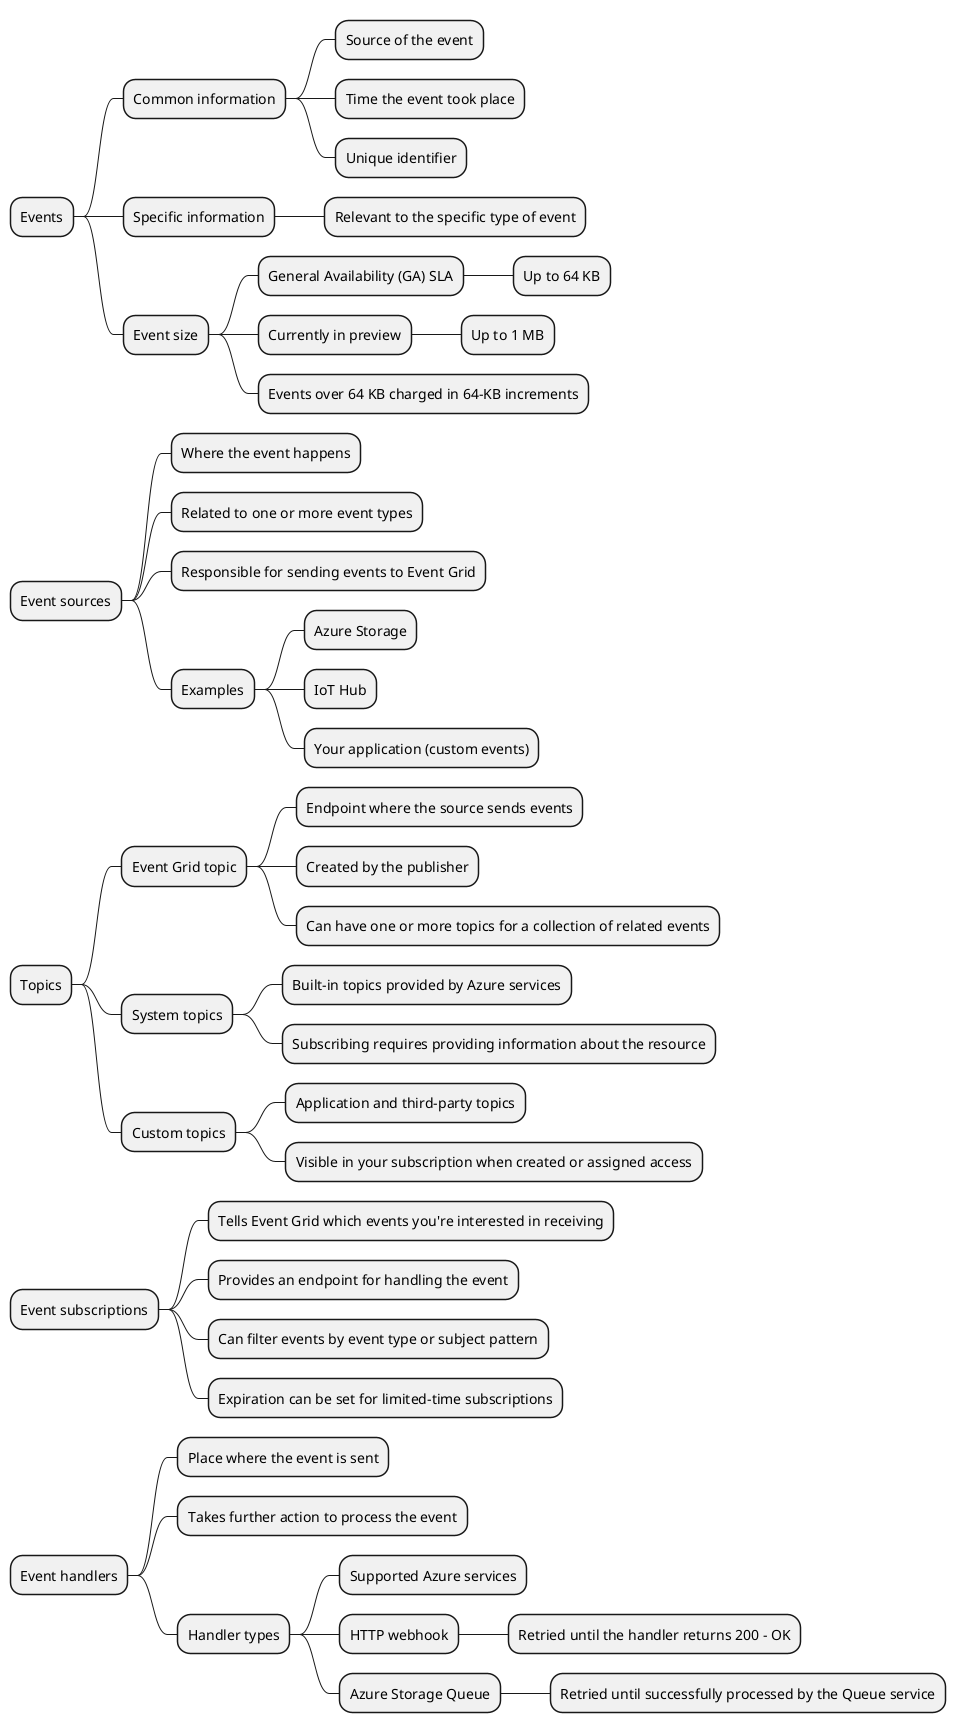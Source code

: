 @startmindmap
* Events
** Common information
*** Source of the event
*** Time the event took place
*** Unique identifier
** Specific information
*** Relevant to the specific type of event
** Event size
*** General Availability (GA) SLA
**** Up to 64 KB
*** Currently in preview
**** Up to 1 MB
*** Events over 64 KB charged in 64-KB increments
* Event sources
** Where the event happens
** Related to one or more event types
** Responsible for sending events to Event Grid
** Examples
*** Azure Storage
*** IoT Hub
*** Your application (custom events)
* Topics
** Event Grid topic
*** Endpoint where the source sends events
*** Created by the publisher
*** Can have one or more topics for a collection of related events
** System topics
*** Built-in topics provided by Azure services
*** Subscribing requires providing information about the resource
** Custom topics
*** Application and third-party topics
*** Visible in your subscription when created or assigned access
* Event subscriptions
** Tells Event Grid which events you're interested in receiving
** Provides an endpoint for handling the event
** Can filter events by event type or subject pattern
** Expiration can be set for limited-time subscriptions
* Event handlers
** Place where the event is sent
** Takes further action to process the event
** Handler types
*** Supported Azure services
*** HTTP webhook
**** Retried until the handler returns 200 - OK
*** Azure Storage Queue
**** Retried until successfully processed by the Queue service
@endmindmap
